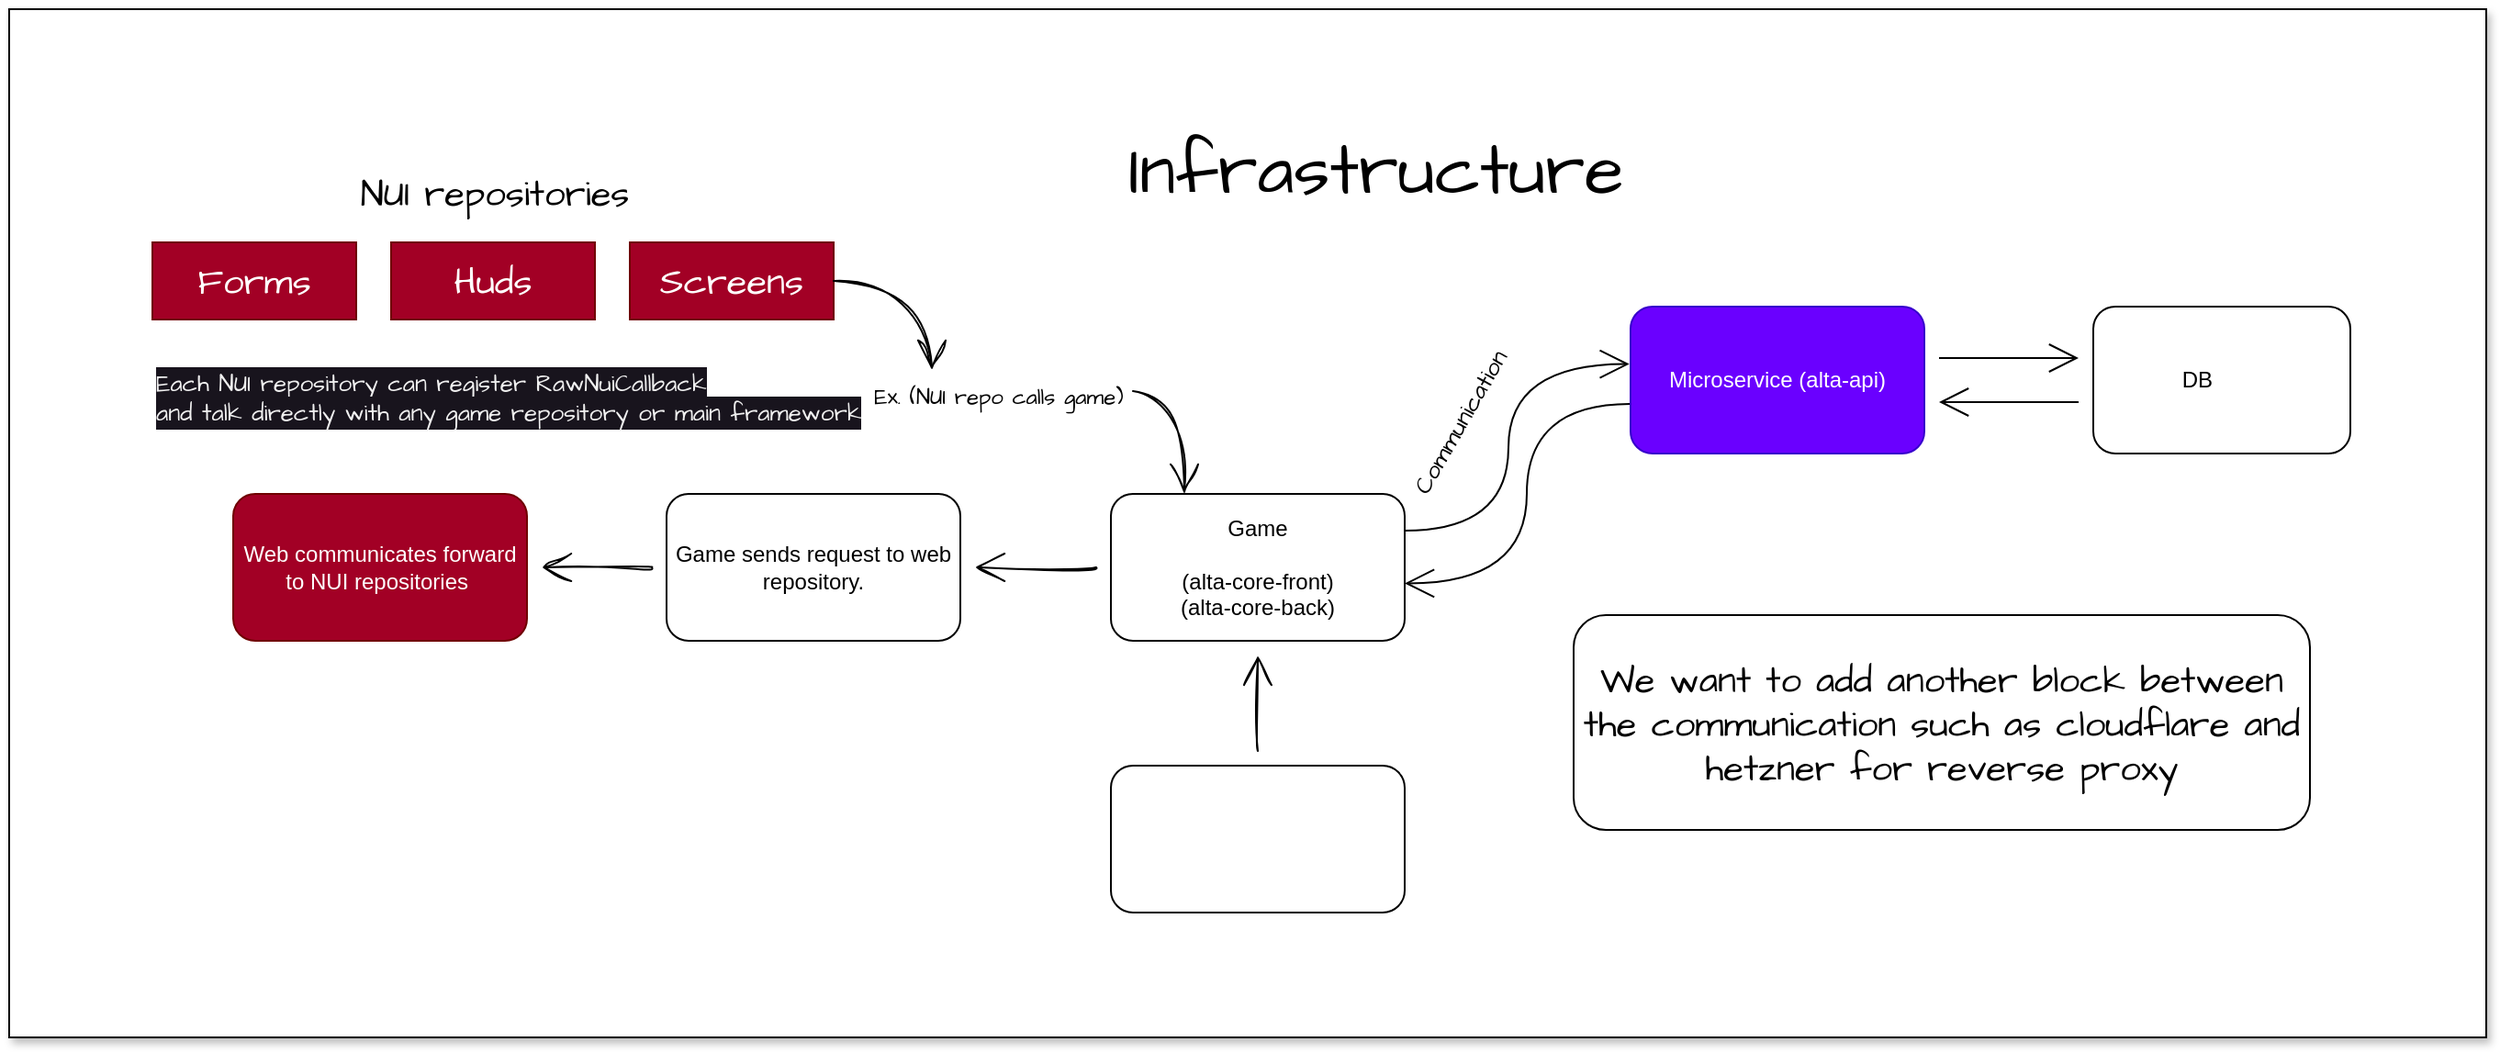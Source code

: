 <mxfile version="23.0.2" type="device">
  <diagram name="Sivu-1" id="0k8M_vXM52n6IZFxXgwA">
    <mxGraphModel dx="2759" dy="1839" grid="1" gridSize="10" guides="1" tooltips="1" connect="1" arrows="1" fold="0" page="0" pageScale="1" pageWidth="827" pageHeight="1169" background="none" math="0" shadow="0">
      <root>
        <mxCell id="0" />
        <mxCell id="1" parent="0" />
        <mxCell id="dQw6NGPsKPS8fA0cY5L6-11" value="" style="rounded=0;whiteSpace=wrap;html=1;hachureGap=4;fontFamily=Architects Daughter;fontSource=https%3A%2F%2Ffonts.googleapis.com%2Fcss%3Ffamily%3DArchitects%2BDaughter;fontSize=20;shadow=1;" parent="1" vertex="1">
          <mxGeometry x="-1101" y="-984" width="1349" height="560" as="geometry" />
        </mxCell>
        <mxCell id="2nhH4Q1AqPrf7ZYruJyy-3" value="" style="edgeStyle=orthogonalEdgeStyle;curved=1;rounded=0;orthogonalLoop=1;jettySize=auto;html=1;endArrow=open;startSize=14;endSize=14;sourcePerimeterSpacing=8;targetPerimeterSpacing=8;sketch=1;curveFitting=1;jiggle=2;fontStyle=0;labelBackgroundColor=none;fontColor=default;" parent="1" source="2nhH4Q1AqPrf7ZYruJyy-1" target="2nhH4Q1AqPrf7ZYruJyy-2" edge="1">
          <mxGeometry relative="1" as="geometry" />
        </mxCell>
        <mxCell id="2nhH4Q1AqPrf7ZYruJyy-1" value="" style="rounded=1;whiteSpace=wrap;html=1;labelBackgroundColor=none;fontStyle=0;" parent="1" vertex="1">
          <mxGeometry x="-501" y="-572" width="160" height="80" as="geometry" />
        </mxCell>
        <mxCell id="2nhH4Q1AqPrf7ZYruJyy-7" value="" style="edgeStyle=orthogonalEdgeStyle;curved=1;rounded=0;orthogonalLoop=1;jettySize=auto;html=1;endArrow=open;startSize=14;endSize=14;sourcePerimeterSpacing=8;targetPerimeterSpacing=8;entryX=-0.004;entryY=0.391;entryDx=0;entryDy=0;entryPerimeter=0;fontStyle=0;labelBackgroundColor=none;fontColor=default;exitX=1;exitY=0.25;exitDx=0;exitDy=0;" parent="1" source="2nhH4Q1AqPrf7ZYruJyy-2" target="2nhH4Q1AqPrf7ZYruJyy-4" edge="1">
          <mxGeometry relative="1" as="geometry">
            <mxPoint x="-189" y="-680" as="targetPoint" />
          </mxGeometry>
        </mxCell>
        <mxCell id="dQw6NGPsKPS8fA0cY5L6-14" value="" style="edgeStyle=none;curved=1;rounded=0;sketch=1;hachureGap=4;jiggle=2;curveFitting=1;orthogonalLoop=1;jettySize=auto;html=1;fontFamily=Architects Daughter;fontSource=https%3A%2F%2Ffonts.googleapis.com%2Fcss%3Ffamily%3DArchitects%2BDaughter;fontSize=16;endArrow=open;startSize=14;endSize=14;sourcePerimeterSpacing=8;targetPerimeterSpacing=8;" parent="1" source="2nhH4Q1AqPrf7ZYruJyy-2" target="dQw6NGPsKPS8fA0cY5L6-13" edge="1">
          <mxGeometry relative="1" as="geometry">
            <Array as="points" />
          </mxGeometry>
        </mxCell>
        <mxCell id="2nhH4Q1AqPrf7ZYruJyy-2" value="Game&lt;br&gt;&lt;br&gt;(alta-core-front)&lt;br&gt;(alta-core-back)" style="rounded=1;whiteSpace=wrap;html=1;labelBackgroundColor=none;fontStyle=0;" parent="1" vertex="1">
          <mxGeometry x="-501" y="-720" width="160" height="80" as="geometry" />
        </mxCell>
        <mxCell id="2nhH4Q1AqPrf7ZYruJyy-9" value="" style="edgeStyle=orthogonalEdgeStyle;curved=1;rounded=0;orthogonalLoop=1;jettySize=auto;html=1;endArrow=open;startSize=14;endSize=14;sourcePerimeterSpacing=8;targetPerimeterSpacing=8;" parent="1" source="2nhH4Q1AqPrf7ZYruJyy-4" target="2nhH4Q1AqPrf7ZYruJyy-8" edge="1">
          <mxGeometry relative="1" as="geometry">
            <Array as="points">
              <mxPoint x="-12" y="-794" />
              <mxPoint x="-12" y="-794" />
            </Array>
          </mxGeometry>
        </mxCell>
        <mxCell id="2nhH4Q1AqPrf7ZYruJyy-13" value="" style="edgeStyle=orthogonalEdgeStyle;curved=1;rounded=0;orthogonalLoop=1;jettySize=auto;html=1;endArrow=open;startSize=14;endSize=14;sourcePerimeterSpacing=8;targetPerimeterSpacing=8;entryX=1;entryY=0.609;entryDx=0;entryDy=0;exitX=-0.001;exitY=0.663;exitDx=0;exitDy=0;exitPerimeter=0;entryPerimeter=0;" parent="1" source="2nhH4Q1AqPrf7ZYruJyy-4" target="2nhH4Q1AqPrf7ZYruJyy-2" edge="1">
          <mxGeometry relative="1" as="geometry">
            <mxPoint x="-370" y="-782" as="targetPoint" />
          </mxGeometry>
        </mxCell>
        <mxCell id="2nhH4Q1AqPrf7ZYruJyy-4" value="Microservice (alta-api)" style="rounded=1;whiteSpace=wrap;html=1;labelBackgroundColor=none;fontStyle=0;fillColor=#6a00ff;fontColor=#ffffff;strokeColor=#3700CC;" parent="1" vertex="1">
          <mxGeometry x="-218" y="-822" width="160" height="80" as="geometry" />
        </mxCell>
        <mxCell id="2nhH4Q1AqPrf7ZYruJyy-11" value="" style="edgeStyle=orthogonalEdgeStyle;curved=1;rounded=0;orthogonalLoop=1;jettySize=auto;html=1;endArrow=open;startSize=14;endSize=14;sourcePerimeterSpacing=8;targetPerimeterSpacing=8;" parent="1" source="2nhH4Q1AqPrf7ZYruJyy-8" target="2nhH4Q1AqPrf7ZYruJyy-4" edge="1">
          <mxGeometry relative="1" as="geometry">
            <Array as="points">
              <mxPoint x="-18" y="-770" />
              <mxPoint x="-18" y="-770" />
            </Array>
          </mxGeometry>
        </mxCell>
        <mxCell id="2nhH4Q1AqPrf7ZYruJyy-8" value="DB&amp;nbsp; &amp;nbsp; &amp;nbsp; &amp;nbsp;&amp;nbsp;" style="rounded=1;whiteSpace=wrap;html=1;labelBackgroundColor=none;fontStyle=0;" parent="1" vertex="1">
          <mxGeometry x="34" y="-822" width="140" height="80" as="geometry" />
        </mxCell>
        <mxCell id="2nhH4Q1AqPrf7ZYruJyy-10" value="" style="shape=image;verticalLabelPosition=bottom;labelBackgroundColor=default;verticalAlign=top;aspect=fixed;imageAspect=0;image=https://upload.wikimedia.org/wikipedia/commons/thumb/2/29/Postgresql_elephant.svg/800px-Postgresql_elephant.svg.png;" parent="1" vertex="1">
          <mxGeometry x="114" y="-799.5" width="33.94" height="35" as="geometry" />
        </mxCell>
        <mxCell id="2nhH4Q1AqPrf7ZYruJyy-18" value="" style="shape=image;verticalLabelPosition=bottom;labelBackgroundColor=default;verticalAlign=top;aspect=fixed;imageAspect=0;image=https://upload.wikimedia.org/wikipedia/commons/thumb/5/59/User-avatar.svg/768px-User-avatar.svg.png;" parent="1" vertex="1">
          <mxGeometry x="-443" y="-554" width="44" height="44" as="geometry" />
        </mxCell>
        <mxCell id="dQw6NGPsKPS8fA0cY5L6-2" value="&lt;font style=&quot;font-size: 39px;&quot;&gt;Infrastructure&lt;/font&gt;" style="text;html=1;align=center;verticalAlign=middle;resizable=0;points=[];autosize=1;strokeColor=none;fillColor=none;fontSize=23;fontFamily=Architects Daughter;" parent="1" vertex="1">
          <mxGeometry x="-501" y="-925" width="287" height="59" as="geometry" />
        </mxCell>
        <mxCell id="dQw6NGPsKPS8fA0cY5L6-5" value="Communication" style="text;strokeColor=none;fillColor=none;html=1;align=center;verticalAlign=middle;whiteSpace=wrap;rounded=0;fontSize=13;fontFamily=Architects Daughter;rotation=-60;" parent="1" vertex="1">
          <mxGeometry x="-349" y="-776.5" width="77" height="34.5" as="geometry" />
        </mxCell>
        <mxCell id="dQw6NGPsKPS8fA0cY5L6-12" value="We want to add another block between the communication such as cloudflare and hetzner for reverse proxy" style="text;html=1;align=center;verticalAlign=middle;whiteSpace=wrap;rounded=1;fontSize=20;fontFamily=Architects Daughter;glass=0;strokeColor=default;" parent="1" vertex="1">
          <mxGeometry x="-249" y="-654" width="401" height="117" as="geometry" />
        </mxCell>
        <mxCell id="dQw6NGPsKPS8fA0cY5L6-16" value="" style="edgeStyle=none;curved=1;rounded=0;sketch=1;hachureGap=4;jiggle=2;curveFitting=1;orthogonalLoop=1;jettySize=auto;html=1;fontFamily=Architects Daughter;fontSource=https%3A%2F%2Ffonts.googleapis.com%2Fcss%3Ffamily%3DArchitects%2BDaughter;fontSize=16;endArrow=open;startSize=14;endSize=14;sourcePerimeterSpacing=8;targetPerimeterSpacing=8;" parent="1" source="dQw6NGPsKPS8fA0cY5L6-13" target="dQw6NGPsKPS8fA0cY5L6-15" edge="1">
          <mxGeometry relative="1" as="geometry">
            <Array as="points" />
          </mxGeometry>
        </mxCell>
        <mxCell id="dQw6NGPsKPS8fA0cY5L6-13" value="Game sends request to web repository." style="rounded=1;whiteSpace=wrap;html=1;labelBackgroundColor=none;fontStyle=0;" parent="1" vertex="1">
          <mxGeometry x="-743" y="-720" width="160" height="80" as="geometry" />
        </mxCell>
        <mxCell id="dQw6NGPsKPS8fA0cY5L6-15" value="Web communicates forward to NUI repositories&amp;nbsp;" style="rounded=1;whiteSpace=wrap;html=1;labelBackgroundColor=none;fontStyle=0;fillColor=#a20025;strokeColor=#6F0000;fontColor=#ffffff;" parent="1" vertex="1">
          <mxGeometry x="-979" y="-720" width="160" height="80" as="geometry" />
        </mxCell>
        <mxCell id="dQw6NGPsKPS8fA0cY5L6-29" style="edgeStyle=orthogonalEdgeStyle;curved=1;rounded=0;sketch=1;hachureGap=4;jiggle=2;curveFitting=1;orthogonalLoop=1;jettySize=auto;html=1;exitX=1;exitY=0.5;exitDx=0;exitDy=0;entryX=0.25;entryY=0;entryDx=0;entryDy=0;fontFamily=Architects Daughter;fontSource=https%3A%2F%2Ffonts.googleapis.com%2Fcss%3Ffamily%3DArchitects%2BDaughter;fontSize=16;endArrow=open;startSize=14;endSize=14;sourcePerimeterSpacing=8;targetPerimeterSpacing=8;" parent="1" source="dQw6NGPsKPS8fA0cY5L6-30" target="2nhH4Q1AqPrf7ZYruJyy-2" edge="1">
          <mxGeometry relative="1" as="geometry" />
        </mxCell>
        <mxCell id="dQw6NGPsKPS8fA0cY5L6-21" value="Screens" style="rounded=0;whiteSpace=wrap;html=1;hachureGap=4;fontFamily=Architects Daughter;fontSource=https%3A%2F%2Ffonts.googleapis.com%2Fcss%3Ffamily%3DArchitects%2BDaughter;fontSize=20;fillColor=#a20025;fontColor=#ffffff;strokeColor=#6F0000;" parent="1" vertex="1">
          <mxGeometry x="-763" y="-857" width="111" height="42" as="geometry" />
        </mxCell>
        <mxCell id="dQw6NGPsKPS8fA0cY5L6-22" value="&lt;font style=&quot;font-size: 20px;&quot;&gt;NUI repositories&lt;/font&gt;" style="text;html=1;align=center;verticalAlign=middle;resizable=0;points=[];autosize=1;strokeColor=none;fillColor=none;fontSize=20;fontFamily=Architects Daughter;" parent="1" vertex="1">
          <mxGeometry x="-919.5" y="-902" width="164" height="36" as="geometry" />
        </mxCell>
        <mxCell id="dQw6NGPsKPS8fA0cY5L6-23" value="Forms" style="rounded=0;whiteSpace=wrap;html=1;hachureGap=4;fontFamily=Architects Daughter;fontSource=https%3A%2F%2Ffonts.googleapis.com%2Fcss%3Ffamily%3DArchitects%2BDaughter;fontSize=20;fillColor=#a20025;fontColor=#ffffff;strokeColor=#6F0000;" parent="1" vertex="1">
          <mxGeometry x="-1023" y="-857" width="111" height="42" as="geometry" />
        </mxCell>
        <mxCell id="dQw6NGPsKPS8fA0cY5L6-24" value="Huds" style="rounded=0;whiteSpace=wrap;html=1;hachureGap=4;fontFamily=Architects Daughter;fontSource=https%3A%2F%2Ffonts.googleapis.com%2Fcss%3Ffamily%3DArchitects%2BDaughter;fontSize=20;fillColor=#a20025;fontColor=#ffffff;strokeColor=#6F0000;" parent="1" vertex="1">
          <mxGeometry x="-893" y="-857" width="111" height="42" as="geometry" />
        </mxCell>
        <mxCell id="dQw6NGPsKPS8fA0cY5L6-27" value="&lt;span style=&quot;color: rgb(240, 240, 240); font-family: &amp;quot;Architects Daughter&amp;quot;; font-size: 13px; font-style: normal; font-variant-ligatures: normal; font-variant-caps: normal; font-weight: 400; letter-spacing: normal; orphans: 2; text-align: center; text-indent: 0px; text-transform: none; widows: 2; word-spacing: 0px; -webkit-text-stroke-width: 0px; background-color: rgb(24, 20, 29); text-decoration-thickness: initial; text-decoration-style: initial; text-decoration-color: initial; float: none; display: inline !important;&quot;&gt;Each NUI repository can register RawNuiCallback&lt;/span&gt;&lt;br style=&quot;border-color: rgb(0, 0, 0); color: rgb(240, 240, 240); font-family: &amp;quot;Architects Daughter&amp;quot;; font-size: 13px; font-style: normal; font-variant-ligatures: normal; font-variant-caps: normal; font-weight: 400; letter-spacing: normal; orphans: 2; text-align: center; text-indent: 0px; text-transform: none; widows: 2; word-spacing: 0px; -webkit-text-stroke-width: 0px; background-color: rgb(24, 20, 29); text-decoration-thickness: initial; text-decoration-style: initial; text-decoration-color: initial;&quot;&gt;&lt;span style=&quot;color: rgb(240, 240, 240); font-family: &amp;quot;Architects Daughter&amp;quot;; font-size: 13px; font-style: normal; font-variant-ligatures: normal; font-variant-caps: normal; font-weight: 400; letter-spacing: normal; orphans: 2; text-align: center; text-indent: 0px; text-transform: none; widows: 2; word-spacing: 0px; -webkit-text-stroke-width: 0px; background-color: rgb(24, 20, 29); text-decoration-thickness: initial; text-decoration-style: initial; text-decoration-color: initial; float: none; display: inline !important;&quot;&gt;and talk directly with any game repository or main framework&lt;/span&gt;" style="text;whiteSpace=wrap;html=1;fontSize=13;fontFamily=Architects Daughter;" parent="1" vertex="1">
          <mxGeometry x="-1023" y="-794" width="416" height="42" as="geometry" />
        </mxCell>
        <mxCell id="dQw6NGPsKPS8fA0cY5L6-31" value="" style="edgeStyle=orthogonalEdgeStyle;curved=1;rounded=0;sketch=1;hachureGap=4;jiggle=2;curveFitting=1;orthogonalLoop=1;jettySize=auto;html=1;exitX=1;exitY=0.5;exitDx=0;exitDy=0;entryX=0.25;entryY=0;entryDx=0;entryDy=0;fontFamily=Architects Daughter;fontSource=https%3A%2F%2Ffonts.googleapis.com%2Fcss%3Ffamily%3DArchitects%2BDaughter;fontSize=16;endArrow=open;startSize=14;endSize=14;sourcePerimeterSpacing=8;targetPerimeterSpacing=8;" parent="1" source="dQw6NGPsKPS8fA0cY5L6-21" target="dQw6NGPsKPS8fA0cY5L6-30" edge="1">
          <mxGeometry relative="1" as="geometry">
            <mxPoint x="-652" y="-836" as="sourcePoint" />
            <mxPoint x="-461" y="-720" as="targetPoint" />
          </mxGeometry>
        </mxCell>
        <mxCell id="dQw6NGPsKPS8fA0cY5L6-30" value="&lt;font style=&quot;font-size: 12px;&quot;&gt;Ex. (NUI repo calls game)&lt;/font&gt;" style="text;strokeColor=none;fillColor=none;html=1;align=center;verticalAlign=middle;whiteSpace=wrap;rounded=0;fontSize=20;fontFamily=Architects Daughter;" parent="1" vertex="1">
          <mxGeometry x="-635" y="-787.5" width="146" height="23" as="geometry" />
        </mxCell>
      </root>
    </mxGraphModel>
  </diagram>
</mxfile>
